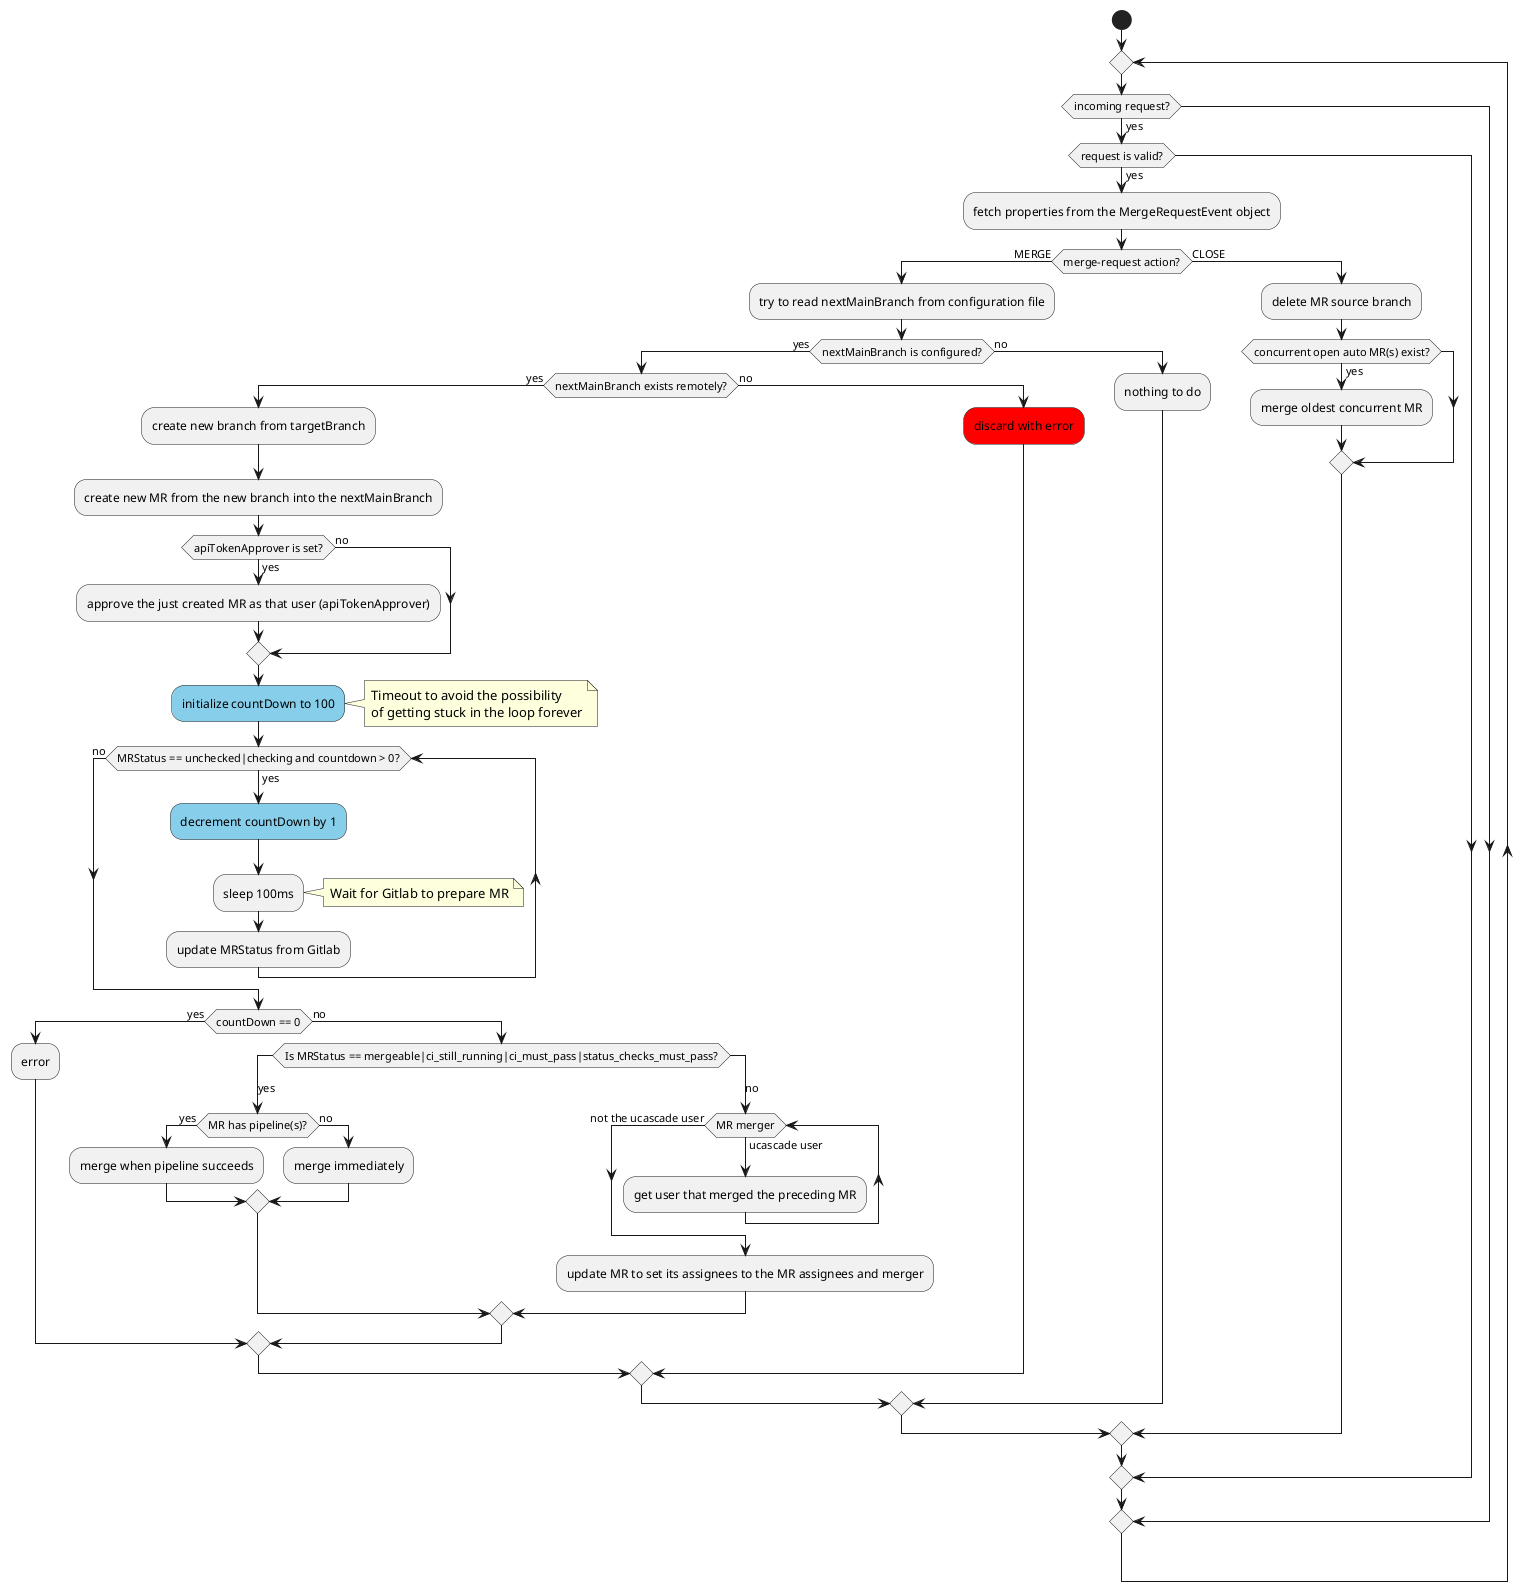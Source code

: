 @startuml technical-workflow
start
repeat
if (incoming request?) then (yes)
    if (request is valid?) then (yes)
        :fetch properties from the MergeRequestEvent object;
        if (merge-request action?) then (MERGE)
            :try to read nextMainBranch from configuration file;
            if (nextMainBranch is configured?) then (yes)
                if (nextMainBranch exists remotely?) then (yes)
                    :create new branch from targetBranch;
                    :create new MR from the new branch into the nextMainBranch;
                    if (apiTokenApprover is set?) then (yes)
                        :approve the just created MR as that user (apiTokenApprover);
                    else (no)
                    endif
                    #SkyBlue:initialize countDown to 100;
                    note right 
                        Timeout to avoid the possibility
                        of getting stuck in the loop forever
                    end note
                    while(MRStatus == unchecked|checking and countdown > 0?) is (yes)
                        #SkyBlue:decrement countDown by 1;
                        :sleep 100ms;
                        note right: Wait for Gitlab to prepare MR
                        :update MRStatus from Gitlab;
                    endwhile (no)
                    if (countDown == 0) then (yes) 
                        :error;
                    else (no)
                        switch(Is MRStatus == mergeable|ci_still_running|ci_must_pass|status_checks_must_pass?)
                        case (yes)
                            if (MR has pipeline(s)?) then (yes)
                                :merge when pipeline succeeds;
                            else (no)
                                :merge immediately;
                            endif
                        case (no)
                            while(MR merger) is (ucascade user)
                                :get user that merged the preceding MR;
                            endwhile (not the ucascade user)
                            :update MR to set its assignees to the MR assignees and merger;
                        endswitch
                    endif
                else (no)
                    #red:discard with error;
                endif
                else (no)
                    :nothing to do;
            endif
        else (CLOSE)
            :delete MR source branch;
            if (concurrent open auto MR(s) exist?) then (yes)
                :merge oldest concurrent MR;
            endif
        endif
    endif
endif
repeat while
@enduml